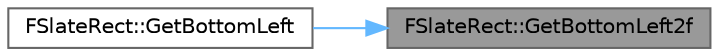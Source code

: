 digraph "FSlateRect::GetBottomLeft2f"
{
 // INTERACTIVE_SVG=YES
 // LATEX_PDF_SIZE
  bgcolor="transparent";
  edge [fontname=Helvetica,fontsize=10,labelfontname=Helvetica,labelfontsize=10];
  node [fontname=Helvetica,fontsize=10,shape=box,height=0.2,width=0.4];
  rankdir="RL";
  Node1 [id="Node000001",label="FSlateRect::GetBottomLeft2f",height=0.2,width=0.4,color="gray40", fillcolor="grey60", style="filled", fontcolor="black",tooltip=" "];
  Node1 -> Node2 [id="edge1_Node000001_Node000002",dir="back",color="steelblue1",style="solid",tooltip=" "];
  Node2 [id="Node000002",label="FSlateRect::GetBottomLeft",height=0.2,width=0.4,color="grey40", fillcolor="white", style="filled",URL="$db/d16/classFSlateRect.html#a7de88dfc560563fbc4abfe404ba3a201",tooltip="Returns the bottom-left position of the rectangle."];
}
